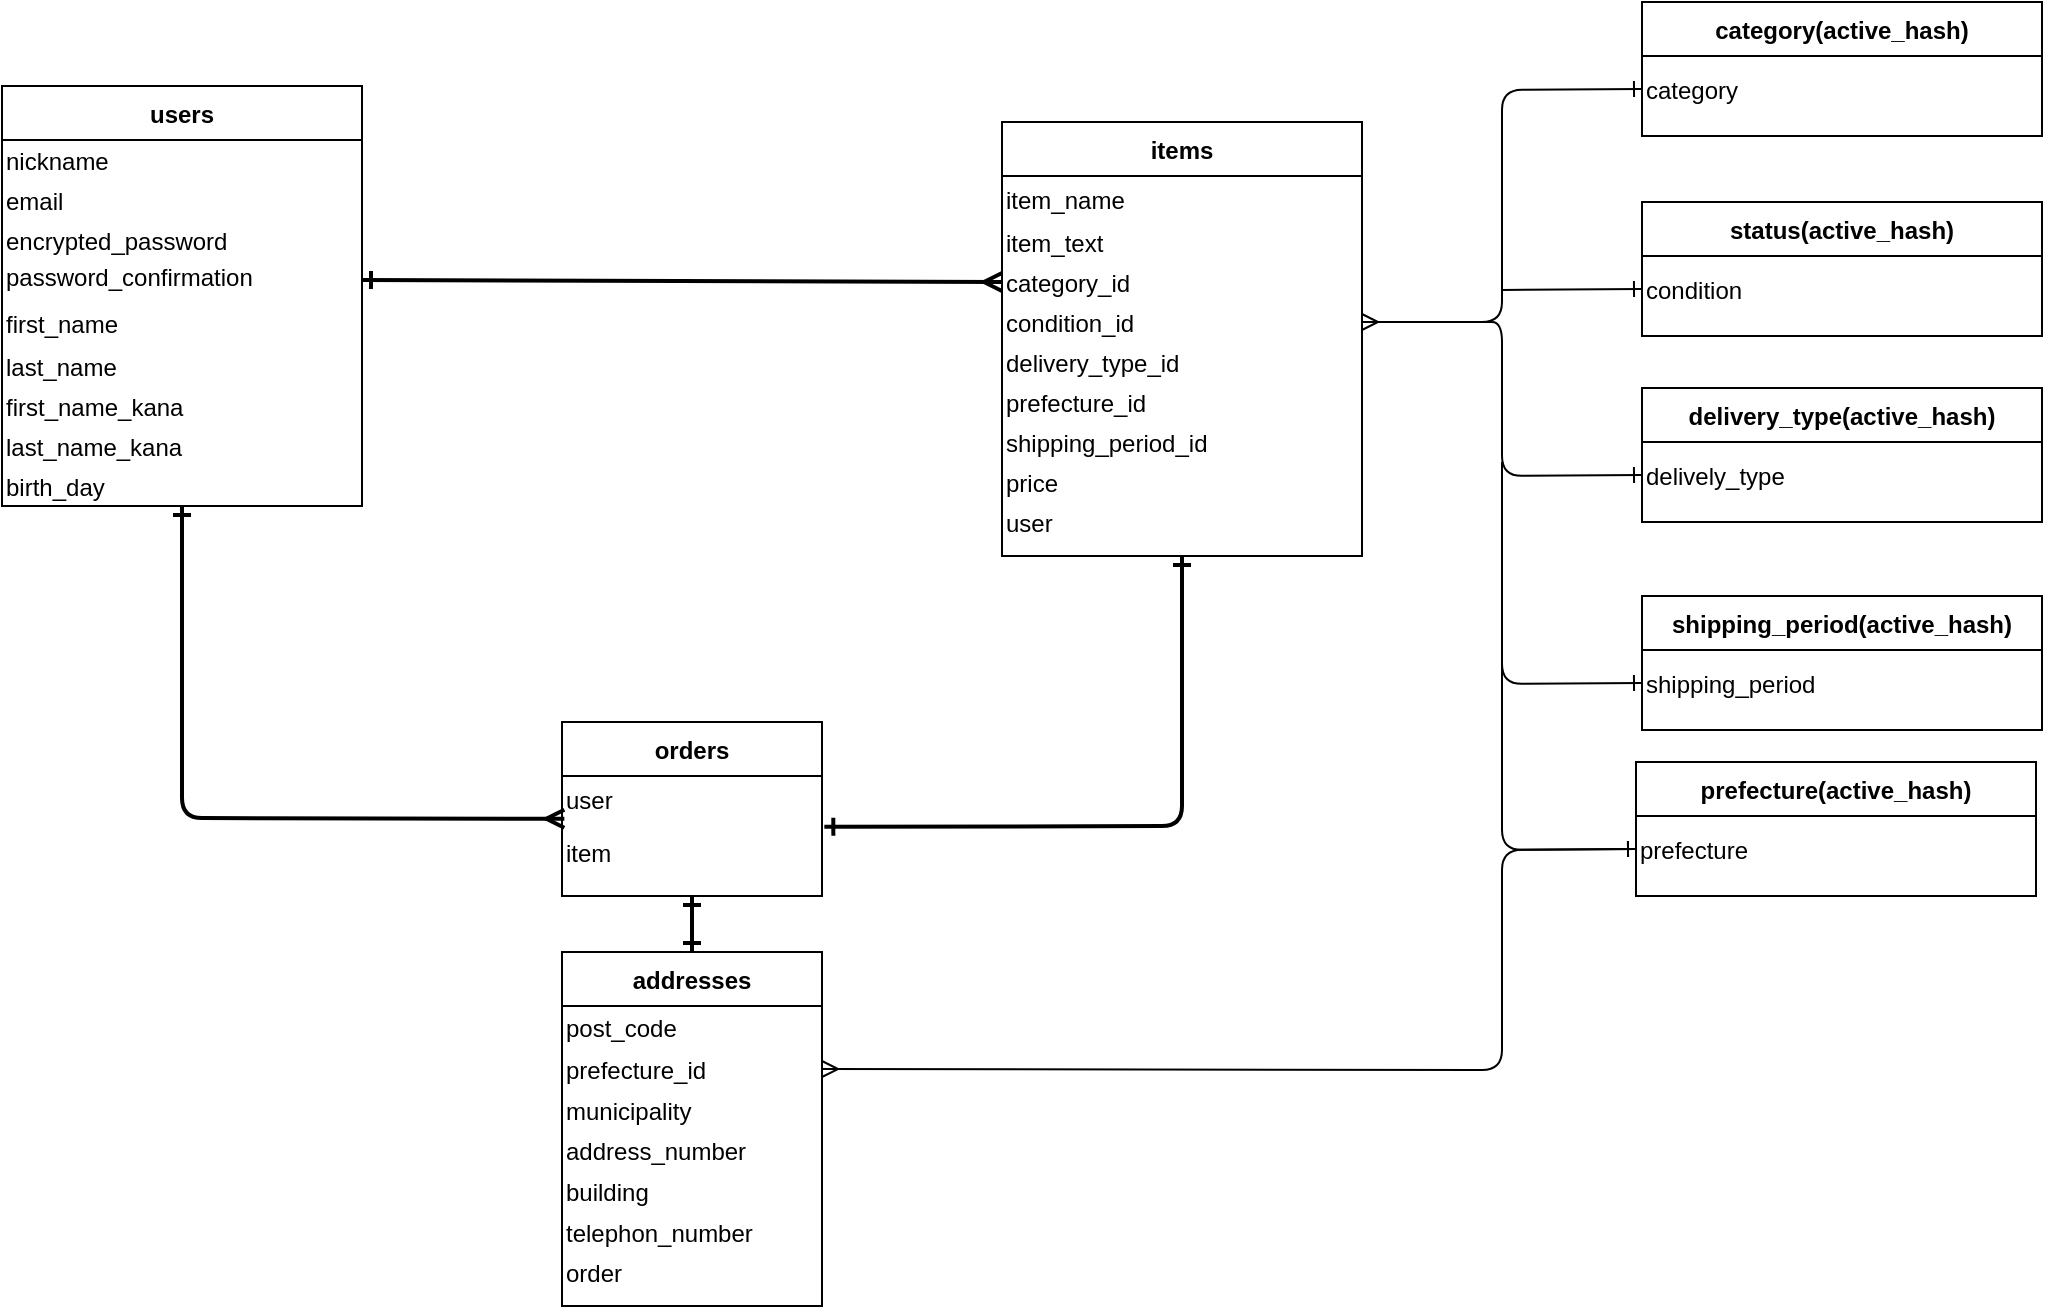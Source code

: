 <mxfile>
    <diagram id="RHtpM5CQfvUbKQsvRCUa" name="ページ1">
        <mxGraphModel dx="1258" dy="732" grid="1" gridSize="10" guides="1" tooltips="1" connect="1" arrows="1" fold="1" page="1" pageScale="1" pageWidth="827" pageHeight="1169" math="0" shadow="0">
            <root>
                <mxCell id="0"/>
                <mxCell id="1" parent="0"/>
                <mxCell id="290" style="edgeStyle=none;html=1;exitX=0.5;exitY=1;exitDx=0;exitDy=0;startArrow=ERone;startFill=0;endArrow=ERmany;endFill=0;strokeWidth=2;entryX=0.009;entryY=0.931;entryDx=0;entryDy=0;entryPerimeter=0;" parent="1" source="168" target="243" edge="1">
                    <mxGeometry relative="1" as="geometry">
                        <mxPoint x="290" y="431.5" as="targetPoint"/>
                        <Array as="points">
                            <mxPoint x="100" y="428"/>
                        </Array>
                    </mxGeometry>
                </mxCell>
                <mxCell id="168" value="users" style="shape=table;startSize=27;container=1;collapsible=1;childLayout=tableLayout;fixedRows=1;rowLines=0;fontStyle=1;align=center;resizeLast=1;rounded=0;" parent="1" vertex="1">
                    <mxGeometry x="10" y="62" width="180" height="210" as="geometry"/>
                </mxCell>
                <mxCell id="169" value="" style="shape=partialRectangle;collapsible=0;dropTarget=0;pointerEvents=0;fillColor=none;top=0;left=0;bottom=0;right=0;points=[[0,0.5],[1,0.5]];portConstraint=eastwest;" parent="168" vertex="1">
                    <mxGeometry y="27" width="180" height="20" as="geometry"/>
                </mxCell>
                <mxCell id="175" value="nickname" style="shape=partialRectangle;connectable=0;fillColor=none;top=0;left=0;bottom=0;right=0;editable=1;overflow=hidden;align=left;" parent="169" vertex="1">
                    <mxGeometry width="180" height="20" as="geometry"/>
                </mxCell>
                <mxCell id="367" value="" style="shape=partialRectangle;collapsible=0;dropTarget=0;pointerEvents=0;fillColor=none;top=0;left=0;bottom=0;right=0;points=[[0,0.5],[1,0.5]];portConstraint=eastwest;" parent="168" vertex="1">
                    <mxGeometry y="47" width="180" height="20" as="geometry"/>
                </mxCell>
                <mxCell id="368" value="email" style="shape=partialRectangle;connectable=0;fillColor=none;top=0;left=0;bottom=0;right=0;editable=1;overflow=hidden;align=left;" parent="367" vertex="1">
                    <mxGeometry width="180" height="20" as="geometry"/>
                </mxCell>
                <mxCell id="195" value="" style="shape=partialRectangle;collapsible=0;dropTarget=0;pointerEvents=0;fillColor=none;top=0;left=0;bottom=0;right=0;points=[[0,0.5],[1,0.5]];portConstraint=eastwest;" parent="168" vertex="1">
                    <mxGeometry y="67" width="180" height="20" as="geometry"/>
                </mxCell>
                <mxCell id="196" value="encrypted_password" style="shape=partialRectangle;connectable=0;fillColor=none;top=0;left=0;bottom=0;right=0;editable=1;overflow=hidden;align=left;" parent="195" vertex="1">
                    <mxGeometry width="180" height="20" as="geometry"/>
                </mxCell>
                <mxCell id="197" value="" style="shape=partialRectangle;collapsible=0;dropTarget=0;pointerEvents=0;fillColor=none;top=0;left=0;bottom=0;right=0;points=[[0,0.5],[1,0.5]];portConstraint=eastwest;" parent="168" vertex="1">
                    <mxGeometry y="87" width="180" height="20" as="geometry"/>
                </mxCell>
                <mxCell id="198" value="password_confirmation&#10;" style="shape=partialRectangle;connectable=0;fillColor=none;top=0;left=0;bottom=0;right=0;editable=1;overflow=hidden;align=left;" parent="197" vertex="1">
                    <mxGeometry width="180" height="20" as="geometry"/>
                </mxCell>
                <mxCell id="199" value="" style="shape=partialRectangle;collapsible=0;dropTarget=0;pointerEvents=0;fillColor=none;top=0;left=0;bottom=0;right=0;points=[[0,0.5],[1,0.5]];portConstraint=eastwest;" parent="168" vertex="1">
                    <mxGeometry y="107" width="180" height="23" as="geometry"/>
                </mxCell>
                <mxCell id="200" value="first_name" style="shape=partialRectangle;connectable=0;fillColor=none;top=0;left=0;bottom=0;right=0;editable=1;overflow=hidden;align=left;" parent="199" vertex="1">
                    <mxGeometry width="180" height="23" as="geometry"/>
                </mxCell>
                <mxCell id="209" value="" style="shape=partialRectangle;collapsible=0;dropTarget=0;pointerEvents=0;fillColor=none;top=0;left=0;bottom=0;right=0;points=[[0,0.5],[1,0.5]];portConstraint=eastwest;" parent="168" vertex="1">
                    <mxGeometry y="130" width="180" height="20" as="geometry"/>
                </mxCell>
                <mxCell id="210" value="last_name" style="shape=partialRectangle;connectable=0;fillColor=none;top=0;left=0;bottom=0;right=0;editable=1;overflow=hidden;align=left;" parent="209" vertex="1">
                    <mxGeometry width="180" height="20" as="geometry"/>
                </mxCell>
                <mxCell id="211" value="" style="shape=partialRectangle;collapsible=0;dropTarget=0;pointerEvents=0;fillColor=none;top=0;left=0;bottom=0;right=0;points=[[0,0.5],[1,0.5]];portConstraint=eastwest;" parent="168" vertex="1">
                    <mxGeometry y="150" width="180" height="20" as="geometry"/>
                </mxCell>
                <mxCell id="212" value="first_name_kana" style="shape=partialRectangle;connectable=0;fillColor=none;top=0;left=0;bottom=0;right=0;editable=1;overflow=hidden;align=left;" parent="211" vertex="1">
                    <mxGeometry width="180" height="20" as="geometry"/>
                </mxCell>
                <mxCell id="213" value="" style="shape=partialRectangle;collapsible=0;dropTarget=0;pointerEvents=0;fillColor=none;top=0;left=0;bottom=0;right=0;points=[[0,0.5],[1,0.5]];portConstraint=eastwest;" parent="168" vertex="1">
                    <mxGeometry y="170" width="180" height="20" as="geometry"/>
                </mxCell>
                <mxCell id="214" value="last_name_kana" style="shape=partialRectangle;connectable=0;fillColor=none;top=0;left=0;bottom=0;right=0;editable=1;overflow=hidden;align=left;" parent="213" vertex="1">
                    <mxGeometry width="180" height="20" as="geometry"/>
                </mxCell>
                <mxCell id="385" value="" style="shape=partialRectangle;collapsible=0;dropTarget=0;pointerEvents=0;fillColor=none;top=0;left=0;bottom=0;right=0;points=[[0,0.5],[1,0.5]];portConstraint=eastwest;" parent="168" vertex="1">
                    <mxGeometry y="190" width="180" height="20" as="geometry"/>
                </mxCell>
                <mxCell id="386" value="birth_day" style="shape=partialRectangle;connectable=0;fillColor=none;top=0;left=0;bottom=0;right=0;editable=1;overflow=hidden;align=left;" parent="385" vertex="1">
                    <mxGeometry width="180" height="20" as="geometry"/>
                </mxCell>
                <mxCell id="291" style="edgeStyle=none;html=1;exitX=0.5;exitY=1;exitDx=0;exitDy=0;fontSize=8;startArrow=ERone;startFill=0;endArrow=ERone;endFill=0;strokeWidth=2;entryX=1.009;entryY=0.081;entryDx=0;entryDy=0;entryPerimeter=0;" parent="1" source="221" target="245" edge="1">
                    <mxGeometry relative="1" as="geometry">
                        <mxPoint x="420" y="431.5" as="targetPoint"/>
                        <Array as="points">
                            <mxPoint x="600" y="432"/>
                        </Array>
                    </mxGeometry>
                </mxCell>
                <mxCell id="221" value="items" style="shape=table;startSize=27;container=1;collapsible=1;childLayout=tableLayout;fixedRows=1;rowLines=0;fontStyle=1;align=center;resizeLast=1;rounded=0;" parent="1" vertex="1">
                    <mxGeometry x="510" y="80" width="180" height="217" as="geometry"/>
                </mxCell>
                <mxCell id="222" value="" style="shape=partialRectangle;collapsible=0;dropTarget=0;pointerEvents=0;fillColor=none;top=0;left=0;bottom=0;right=0;points=[[0,0.5],[1,0.5]];portConstraint=eastwest;" parent="221" vertex="1">
                    <mxGeometry y="27" width="180" height="23" as="geometry"/>
                </mxCell>
                <mxCell id="223" value="item_name" style="shape=partialRectangle;connectable=0;fillColor=none;top=0;left=0;bottom=0;right=0;editable=1;overflow=hidden;align=left;" parent="222" vertex="1">
                    <mxGeometry width="180" height="23" as="geometry"/>
                </mxCell>
                <mxCell id="224" value="" style="shape=partialRectangle;collapsible=0;dropTarget=0;pointerEvents=0;fillColor=none;top=0;left=0;bottom=0;right=0;points=[[0,0.5],[1,0.5]];portConstraint=eastwest;" parent="221" vertex="1">
                    <mxGeometry y="50" width="180" height="20" as="geometry"/>
                </mxCell>
                <mxCell id="225" value="item_text" style="shape=partialRectangle;connectable=0;fillColor=none;top=0;left=0;bottom=0;right=0;editable=1;overflow=hidden;align=left;" parent="224" vertex="1">
                    <mxGeometry width="180" height="20" as="geometry"/>
                </mxCell>
                <mxCell id="226" value="" style="shape=partialRectangle;collapsible=0;dropTarget=0;pointerEvents=0;fillColor=none;top=0;left=0;bottom=0;right=0;points=[[0,0.5],[1,0.5]];portConstraint=eastwest;" parent="221" vertex="1">
                    <mxGeometry y="70" width="180" height="20" as="geometry"/>
                </mxCell>
                <mxCell id="227" value="category_id" style="shape=partialRectangle;connectable=0;fillColor=none;top=0;left=0;bottom=0;right=0;editable=1;overflow=hidden;align=left;" parent="226" vertex="1">
                    <mxGeometry width="180" height="20" as="geometry"/>
                </mxCell>
                <mxCell id="228" value="" style="shape=partialRectangle;collapsible=0;dropTarget=0;pointerEvents=0;fillColor=none;top=0;left=0;bottom=0;right=0;points=[[0,0.5],[1,0.5]];portConstraint=eastwest;" parent="221" vertex="1">
                    <mxGeometry y="90" width="180" height="20" as="geometry"/>
                </mxCell>
                <mxCell id="229" value="condition_id" style="shape=partialRectangle;connectable=0;fillColor=none;top=0;left=0;bottom=0;right=0;editable=1;overflow=hidden;align=left;" parent="228" vertex="1">
                    <mxGeometry width="180" height="20" as="geometry"/>
                </mxCell>
                <mxCell id="230" value="" style="shape=partialRectangle;collapsible=0;dropTarget=0;pointerEvents=0;fillColor=none;top=0;left=0;bottom=0;right=0;points=[[0,0.5],[1,0.5]];portConstraint=eastwest;" parent="221" vertex="1">
                    <mxGeometry y="110" width="180" height="20" as="geometry"/>
                </mxCell>
                <mxCell id="231" value="delivery_type_id" style="shape=partialRectangle;connectable=0;fillColor=none;top=0;left=0;bottom=0;right=0;editable=1;overflow=hidden;align=left;" parent="230" vertex="1">
                    <mxGeometry width="180" height="20" as="geometry"/>
                </mxCell>
                <mxCell id="232" value="" style="shape=partialRectangle;collapsible=0;dropTarget=0;pointerEvents=0;fillColor=none;top=0;left=0;bottom=0;right=0;points=[[0,0.5],[1,0.5]];portConstraint=eastwest;" parent="221" vertex="1">
                    <mxGeometry y="130" width="180" height="20" as="geometry"/>
                </mxCell>
                <mxCell id="233" value="prefecture_id" style="shape=partialRectangle;connectable=0;fillColor=none;top=0;left=0;bottom=0;right=0;editable=1;overflow=hidden;align=left;" parent="232" vertex="1">
                    <mxGeometry width="180" height="20" as="geometry"/>
                </mxCell>
                <mxCell id="234" value="" style="shape=partialRectangle;collapsible=0;dropTarget=0;pointerEvents=0;fillColor=none;top=0;left=0;bottom=0;right=0;points=[[0,0.5],[1,0.5]];portConstraint=eastwest;" parent="221" vertex="1">
                    <mxGeometry y="150" width="180" height="20" as="geometry"/>
                </mxCell>
                <mxCell id="235" value="shipping_period_id" style="shape=partialRectangle;connectable=0;fillColor=none;top=0;left=0;bottom=0;right=0;editable=1;overflow=hidden;align=left;" parent="234" vertex="1">
                    <mxGeometry width="180" height="20" as="geometry"/>
                </mxCell>
                <mxCell id="236" value="" style="shape=partialRectangle;collapsible=0;dropTarget=0;pointerEvents=0;fillColor=none;top=0;left=0;bottom=0;right=0;points=[[0,0.5],[1,0.5]];portConstraint=eastwest;" parent="221" vertex="1">
                    <mxGeometry y="170" width="180" height="20" as="geometry"/>
                </mxCell>
                <mxCell id="237" value="price" style="shape=partialRectangle;connectable=0;fillColor=none;top=0;left=0;bottom=0;right=0;editable=1;overflow=hidden;align=left;" parent="236" vertex="1">
                    <mxGeometry width="180" height="20" as="geometry"/>
                </mxCell>
                <mxCell id="315" value="" style="shape=partialRectangle;collapsible=0;dropTarget=0;pointerEvents=0;fillColor=none;top=0;left=0;bottom=0;right=0;points=[[0,0.5],[1,0.5]];portConstraint=eastwest;" parent="221" vertex="1">
                    <mxGeometry y="190" width="180" height="20" as="geometry"/>
                </mxCell>
                <mxCell id="316" value="user" style="shape=partialRectangle;connectable=0;fillColor=none;top=0;left=0;bottom=0;right=0;editable=1;overflow=hidden;align=left;" parent="315" vertex="1">
                    <mxGeometry width="180" height="20" as="geometry"/>
                </mxCell>
                <mxCell id="295" style="edgeStyle=none;html=1;exitX=0.5;exitY=1;exitDx=0;exitDy=0;fontSize=12;startArrow=ERone;startFill=0;endArrow=ERone;endFill=0;strokeWidth=2;entryX=0.5;entryY=0;entryDx=0;entryDy=0;" parent="1" source="242" target="259" edge="1">
                    <mxGeometry relative="1" as="geometry">
                        <mxPoint x="430" y="550" as="targetPoint"/>
                    </mxGeometry>
                </mxCell>
                <mxCell id="242" value="orders" style="shape=table;startSize=27;container=1;collapsible=1;childLayout=tableLayout;fixedRows=1;rowLines=0;fontStyle=1;align=center;resizeLast=1;rounded=0;" parent="1" vertex="1">
                    <mxGeometry x="290" y="380" width="130" height="87" as="geometry"/>
                </mxCell>
                <mxCell id="243" value="" style="shape=partialRectangle;collapsible=0;dropTarget=0;pointerEvents=0;fillColor=none;top=0;left=0;bottom=0;right=0;points=[[0,0.5],[1,0.5]];portConstraint=eastwest;" parent="242" vertex="1">
                    <mxGeometry y="27" width="130" height="23" as="geometry"/>
                </mxCell>
                <mxCell id="244" value="user" style="shape=partialRectangle;connectable=0;fillColor=none;top=0;left=0;bottom=0;right=0;editable=1;overflow=hidden;align=left;" parent="243" vertex="1">
                    <mxGeometry width="130" height="23" as="geometry"/>
                </mxCell>
                <mxCell id="245" value="" style="shape=partialRectangle;collapsible=0;dropTarget=0;pointerEvents=0;fillColor=none;top=0;left=0;bottom=0;right=0;points=[[0,0.5],[1,0.5]];portConstraint=eastwest;" parent="242" vertex="1">
                    <mxGeometry y="50" width="130" height="30" as="geometry"/>
                </mxCell>
                <mxCell id="246" value="item" style="shape=partialRectangle;connectable=0;fillColor=none;top=0;left=0;bottom=0;right=0;editable=1;overflow=hidden;align=left;" parent="245" vertex="1">
                    <mxGeometry width="130" height="30" as="geometry"/>
                </mxCell>
                <mxCell id="259" value="addresses" style="shape=table;startSize=27;container=1;collapsible=1;childLayout=tableLayout;fixedRows=1;rowLines=0;fontStyle=1;align=center;resizeLast=1;rounded=0;" parent="1" vertex="1">
                    <mxGeometry x="290" y="495" width="130" height="177" as="geometry"/>
                </mxCell>
                <mxCell id="262" value="" style="shape=partialRectangle;collapsible=0;dropTarget=0;pointerEvents=0;fillColor=none;top=0;left=0;bottom=0;right=0;points=[[0,0.5],[1,0.5]];portConstraint=eastwest;" parent="259" vertex="1">
                    <mxGeometry y="27" width="130" height="21" as="geometry"/>
                </mxCell>
                <mxCell id="263" value="post_code" style="shape=partialRectangle;connectable=0;fillColor=none;top=0;left=0;bottom=0;right=0;editable=1;overflow=hidden;align=left;" parent="262" vertex="1">
                    <mxGeometry width="130" height="21" as="geometry"/>
                </mxCell>
                <mxCell id="264" value="" style="shape=partialRectangle;collapsible=0;dropTarget=0;pointerEvents=0;fillColor=none;top=0;left=0;bottom=0;right=0;points=[[0,0.5],[1,0.5]];portConstraint=eastwest;" parent="259" vertex="1">
                    <mxGeometry y="48" width="130" height="21" as="geometry"/>
                </mxCell>
                <mxCell id="265" value="prefecture_id" style="shape=partialRectangle;connectable=0;fillColor=none;top=0;left=0;bottom=0;right=0;editable=1;overflow=hidden;align=left;" parent="264" vertex="1">
                    <mxGeometry width="130" height="21" as="geometry"/>
                </mxCell>
                <mxCell id="266" value="" style="shape=partialRectangle;collapsible=0;dropTarget=0;pointerEvents=0;fillColor=none;top=0;left=0;bottom=0;right=0;points=[[0,0.5],[1,0.5]];portConstraint=eastwest;" parent="259" vertex="1">
                    <mxGeometry y="69" width="130" height="20" as="geometry"/>
                </mxCell>
                <mxCell id="267" value="municipality" style="shape=partialRectangle;connectable=0;fillColor=none;top=0;left=0;bottom=0;right=0;editable=1;overflow=hidden;align=left;" parent="266" vertex="1">
                    <mxGeometry width="130" height="20" as="geometry"/>
                </mxCell>
                <mxCell id="268" value="" style="shape=partialRectangle;collapsible=0;dropTarget=0;pointerEvents=0;fillColor=none;top=0;left=0;bottom=0;right=0;points=[[0,0.5],[1,0.5]];portConstraint=eastwest;" parent="259" vertex="1">
                    <mxGeometry y="89" width="130" height="20" as="geometry"/>
                </mxCell>
                <mxCell id="269" value="address_number" style="shape=partialRectangle;connectable=0;fillColor=none;top=0;left=0;bottom=0;right=0;editable=1;overflow=hidden;align=left;" parent="268" vertex="1">
                    <mxGeometry width="130" height="20" as="geometry"/>
                </mxCell>
                <mxCell id="270" value="" style="shape=partialRectangle;collapsible=0;dropTarget=0;pointerEvents=0;fillColor=none;top=0;left=0;bottom=0;right=0;points=[[0,0.5],[1,0.5]];portConstraint=eastwest;" parent="259" vertex="1">
                    <mxGeometry y="109" width="130" height="21" as="geometry"/>
                </mxCell>
                <mxCell id="271" value="building" style="shape=partialRectangle;connectable=0;fillColor=none;top=0;left=0;bottom=0;right=0;editable=1;overflow=hidden;align=left;" parent="270" vertex="1">
                    <mxGeometry width="130" height="21" as="geometry"/>
                </mxCell>
                <mxCell id="285" value="" style="shape=partialRectangle;collapsible=0;dropTarget=0;pointerEvents=0;fillColor=none;top=0;left=0;bottom=0;right=0;points=[[0,0.5],[1,0.5]];portConstraint=eastwest;" parent="259" vertex="1">
                    <mxGeometry y="130" width="130" height="20" as="geometry"/>
                </mxCell>
                <mxCell id="286" value="telephon_number" style="shape=partialRectangle;connectable=0;fillColor=none;top=0;left=0;bottom=0;right=0;editable=1;overflow=hidden;align=left;" parent="285" vertex="1">
                    <mxGeometry width="130" height="20" as="geometry"/>
                </mxCell>
                <mxCell id="391" value="" style="shape=partialRectangle;collapsible=0;dropTarget=0;pointerEvents=0;fillColor=none;top=0;left=0;bottom=0;right=0;points=[[0,0.5],[1,0.5]];portConstraint=eastwest;" vertex="1" parent="259">
                    <mxGeometry y="150" width="130" height="20" as="geometry"/>
                </mxCell>
                <mxCell id="392" value="order" style="shape=partialRectangle;connectable=0;fillColor=none;top=0;left=0;bottom=0;right=0;editable=1;overflow=hidden;align=left;" vertex="1" parent="391">
                    <mxGeometry width="130" height="20" as="geometry"/>
                </mxCell>
                <mxCell id="289" style="edgeStyle=none;html=1;exitX=1;exitY=0.5;exitDx=0;exitDy=0;entryX=0;entryY=0.5;entryDx=0;entryDy=0;startArrow=ERone;startFill=0;endArrow=ERmany;endFill=0;strokeWidth=2;fontSize=8;" parent="1" source="197" target="226" edge="1">
                    <mxGeometry relative="1" as="geometry"/>
                </mxCell>
                <mxCell id="317" value="category(active_hash)" style="shape=table;startSize=27;container=1;collapsible=1;childLayout=tableLayout;fixedRows=1;rowLines=0;fontStyle=1;align=center;resizeLast=1;rounded=0;" parent="1" vertex="1">
                    <mxGeometry x="830" y="20" width="200" height="67" as="geometry"/>
                </mxCell>
                <mxCell id="318" value="" style="shape=partialRectangle;collapsible=0;dropTarget=0;pointerEvents=0;fillColor=none;top=0;left=0;bottom=0;right=0;points=[[0,0.5],[1,0.5]];portConstraint=eastwest;" parent="317" vertex="1">
                    <mxGeometry y="27" width="200" height="33" as="geometry"/>
                </mxCell>
                <mxCell id="319" value="category" style="shape=partialRectangle;connectable=0;fillColor=none;top=0;left=0;bottom=0;right=0;editable=1;overflow=hidden;align=left;" parent="318" vertex="1">
                    <mxGeometry width="200" height="33" as="geometry"/>
                </mxCell>
                <mxCell id="333" value="status(active_hash)" style="shape=table;startSize=27;container=1;collapsible=1;childLayout=tableLayout;fixedRows=1;rowLines=0;fontStyle=1;align=center;resizeLast=1;rounded=0;" parent="1" vertex="1">
                    <mxGeometry x="830" y="120" width="200" height="67" as="geometry"/>
                </mxCell>
                <mxCell id="334" value="" style="shape=partialRectangle;collapsible=0;dropTarget=0;pointerEvents=0;fillColor=none;top=0;left=0;bottom=0;right=0;points=[[0,0.5],[1,0.5]];portConstraint=eastwest;" parent="333" vertex="1">
                    <mxGeometry y="27" width="200" height="33" as="geometry"/>
                </mxCell>
                <mxCell id="335" value="condition" style="shape=partialRectangle;connectable=0;fillColor=none;top=0;left=0;bottom=0;right=0;editable=1;overflow=hidden;align=left;" parent="334" vertex="1">
                    <mxGeometry width="200" height="33" as="geometry"/>
                </mxCell>
                <mxCell id="338" value="delivery_type(active_hash)" style="shape=table;startSize=27;container=1;collapsible=1;childLayout=tableLayout;fixedRows=1;rowLines=0;fontStyle=1;align=center;resizeLast=1;rounded=0;" parent="1" vertex="1">
                    <mxGeometry x="830" y="213" width="200" height="67" as="geometry"/>
                </mxCell>
                <mxCell id="339" value="" style="shape=partialRectangle;collapsible=0;dropTarget=0;pointerEvents=0;fillColor=none;top=0;left=0;bottom=0;right=0;points=[[0,0.5],[1,0.5]];portConstraint=eastwest;" parent="338" vertex="1">
                    <mxGeometry y="27" width="200" height="33" as="geometry"/>
                </mxCell>
                <mxCell id="340" value="delively_type" style="shape=partialRectangle;connectable=0;fillColor=none;top=0;left=0;bottom=0;right=0;editable=1;overflow=hidden;align=left;" parent="339" vertex="1">
                    <mxGeometry width="200" height="33" as="geometry"/>
                </mxCell>
                <mxCell id="341" value="shipping_period(active_hash)" style="shape=table;startSize=27;container=1;collapsible=1;childLayout=tableLayout;fixedRows=1;rowLines=0;fontStyle=1;align=center;resizeLast=1;rounded=0;" parent="1" vertex="1">
                    <mxGeometry x="830" y="317" width="200" height="67" as="geometry"/>
                </mxCell>
                <mxCell id="342" value="" style="shape=partialRectangle;collapsible=0;dropTarget=0;pointerEvents=0;fillColor=none;top=0;left=0;bottom=0;right=0;points=[[0,0.5],[1,0.5]];portConstraint=eastwest;" parent="341" vertex="1">
                    <mxGeometry y="27" width="200" height="33" as="geometry"/>
                </mxCell>
                <mxCell id="343" value="shipping_period" style="shape=partialRectangle;connectable=0;fillColor=none;top=0;left=0;bottom=0;right=0;editable=1;overflow=hidden;align=left;" parent="342" vertex="1">
                    <mxGeometry width="200" height="33" as="geometry"/>
                </mxCell>
                <mxCell id="344" value="prefecture(active_hash)" style="shape=table;startSize=27;container=1;collapsible=1;childLayout=tableLayout;fixedRows=1;rowLines=0;fontStyle=1;align=center;resizeLast=1;rounded=0;" parent="1" vertex="1">
                    <mxGeometry x="827" y="400" width="200" height="67" as="geometry"/>
                </mxCell>
                <mxCell id="345" value="" style="shape=partialRectangle;collapsible=0;dropTarget=0;pointerEvents=0;fillColor=none;top=0;left=0;bottom=0;right=0;points=[[0,0.5],[1,0.5]];portConstraint=eastwest;" parent="344" vertex="1">
                    <mxGeometry y="27" width="200" height="33" as="geometry"/>
                </mxCell>
                <mxCell id="346" value="prefecture" style="shape=partialRectangle;connectable=0;fillColor=none;top=0;left=0;bottom=0;right=0;editable=1;overflow=hidden;align=left;" parent="345" vertex="1">
                    <mxGeometry width="200" height="33" as="geometry"/>
                </mxCell>
                <mxCell id="347" style="edgeStyle=none;html=1;exitX=0;exitY=0.5;exitDx=0;exitDy=0;entryX=1;entryY=0.5;entryDx=0;entryDy=0;startArrow=ERone;startFill=0;endArrow=ERmany;endFill=0;" parent="1" source="318" target="228" edge="1">
                    <mxGeometry relative="1" as="geometry">
                        <mxPoint x="760" y="180" as="targetPoint"/>
                        <Array as="points">
                            <mxPoint x="760" y="64"/>
                            <mxPoint x="760" y="180"/>
                        </Array>
                    </mxGeometry>
                </mxCell>
                <mxCell id="348" style="edgeStyle=none;html=1;exitX=0;exitY=0.5;exitDx=0;exitDy=0;startArrow=ERone;startFill=0;endArrow=none;endFill=0;" parent="1" source="334" edge="1">
                    <mxGeometry relative="1" as="geometry">
                        <mxPoint x="760" y="164" as="targetPoint"/>
                    </mxGeometry>
                </mxCell>
                <mxCell id="349" style="edgeStyle=none;html=1;exitX=0;exitY=0.5;exitDx=0;exitDy=0;startArrow=ERone;startFill=0;endArrow=none;endFill=0;" parent="1" source="339" edge="1">
                    <mxGeometry relative="1" as="geometry">
                        <mxPoint x="750" y="180" as="targetPoint"/>
                        <Array as="points">
                            <mxPoint x="760" y="257"/>
                            <mxPoint x="760" y="180"/>
                        </Array>
                    </mxGeometry>
                </mxCell>
                <mxCell id="350" style="edgeStyle=none;html=1;exitX=0;exitY=0.5;exitDx=0;exitDy=0;startArrow=ERone;startFill=0;endArrow=none;endFill=0;" parent="1" source="342" edge="1">
                    <mxGeometry relative="1" as="geometry">
                        <mxPoint x="760" y="250" as="targetPoint"/>
                        <Array as="points">
                            <mxPoint x="760" y="361"/>
                        </Array>
                    </mxGeometry>
                </mxCell>
                <mxCell id="351" style="edgeStyle=none;html=1;exitX=0;exitY=0.5;exitDx=0;exitDy=0;startArrow=ERone;startFill=0;endArrow=none;endFill=0;" parent="1" source="345" edge="1">
                    <mxGeometry relative="1" as="geometry">
                        <mxPoint x="760" y="350" as="targetPoint"/>
                        <Array as="points">
                            <mxPoint x="760" y="444"/>
                        </Array>
                    </mxGeometry>
                </mxCell>
                <mxCell id="353" style="edgeStyle=none;html=1;exitX=0;exitY=0.5;exitDx=0;exitDy=0;startArrow=ERone;startFill=0;endArrow=ERmany;endFill=0;entryX=1;entryY=0.5;entryDx=0;entryDy=0;" parent="1" source="345" target="264" edge="1">
                    <mxGeometry relative="1" as="geometry">
                        <mxPoint x="420" y="680" as="targetPoint"/>
                        <Array as="points">
                            <mxPoint x="760" y="444"/>
                            <mxPoint x="760" y="554"/>
                        </Array>
                    </mxGeometry>
                </mxCell>
            </root>
        </mxGraphModel>
    </diagram>
</mxfile>